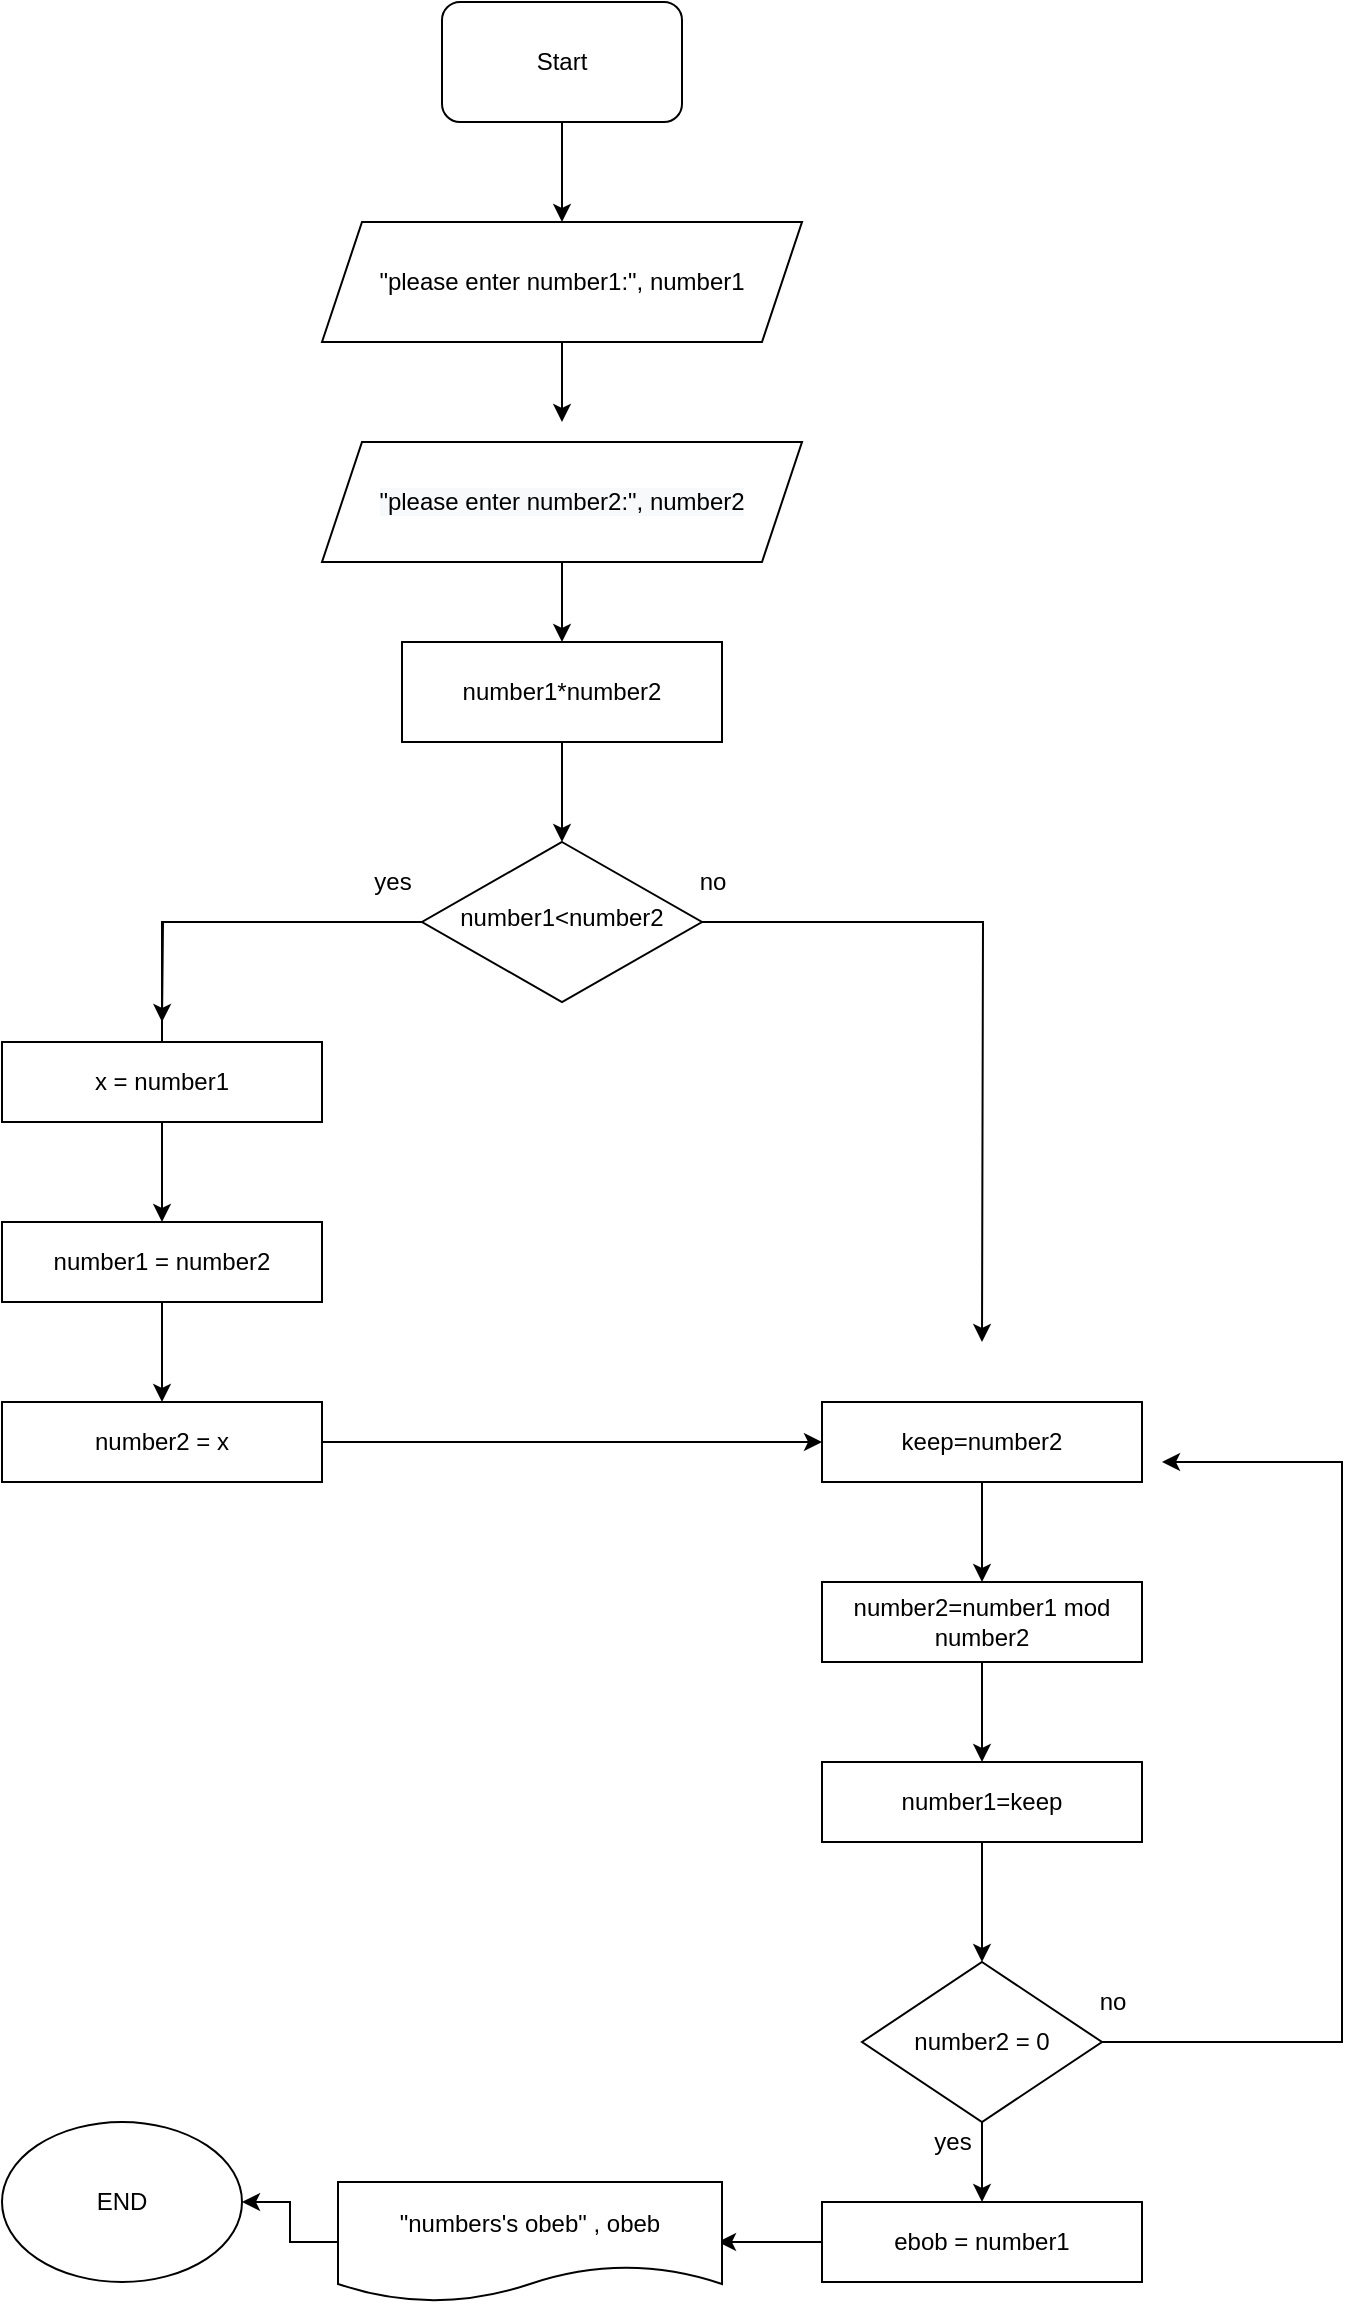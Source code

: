 <mxfile version="15.4.0" type="device" pages="2"><diagram id="C5RBs43oDa-KdzZeNtuy" name="Page-1"><mxGraphModel dx="2489" dy="2012" grid="1" gridSize="10" guides="1" tooltips="1" connect="1" arrows="1" fold="1" page="1" pageScale="1" pageWidth="827" pageHeight="1169" math="0" shadow="0"><root><mxCell id="WIyWlLk6GJQsqaUBKTNV-0"/><mxCell id="WIyWlLk6GJQsqaUBKTNV-1" parent="WIyWlLk6GJQsqaUBKTNV-0"/><mxCell id="L-hdS5SuUJB50ih67EHk-13" style="edgeStyle=orthogonalEdgeStyle;rounded=0;orthogonalLoop=1;jettySize=auto;html=1;exitX=0;exitY=0.5;exitDx=0;exitDy=0;" parent="WIyWlLk6GJQsqaUBKTNV-1" source="WIyWlLk6GJQsqaUBKTNV-6" edge="1"><mxGeometry relative="1" as="geometry"><mxPoint x="-668" y="-640" as="targetPoint"/></mxGeometry></mxCell><mxCell id="L-hdS5SuUJB50ih67EHk-19" style="edgeStyle=orthogonalEdgeStyle;rounded=0;orthogonalLoop=1;jettySize=auto;html=1;exitX=1;exitY=0.5;exitDx=0;exitDy=0;" parent="WIyWlLk6GJQsqaUBKTNV-1" source="WIyWlLk6GJQsqaUBKTNV-6" edge="1"><mxGeometry relative="1" as="geometry"><mxPoint x="-258" y="-480" as="targetPoint"/></mxGeometry></mxCell><mxCell id="WIyWlLk6GJQsqaUBKTNV-6" value="number1&amp;lt;number2" style="rhombus;whiteSpace=wrap;html=1;shadow=0;fontFamily=Helvetica;fontSize=12;align=center;strokeWidth=1;spacing=6;spacingTop=-4;" parent="WIyWlLk6GJQsqaUBKTNV-1" vertex="1"><mxGeometry x="-538" y="-730" width="140" height="80" as="geometry"/></mxCell><mxCell id="L-hdS5SuUJB50ih67EHk-49" style="edgeStyle=orthogonalEdgeStyle;rounded=0;orthogonalLoop=1;jettySize=auto;html=1;" parent="WIyWlLk6GJQsqaUBKTNV-1" source="L-hdS5SuUJB50ih67EHk-1" edge="1"><mxGeometry relative="1" as="geometry"><mxPoint x="-468" y="-940" as="targetPoint"/></mxGeometry></mxCell><mxCell id="L-hdS5SuUJB50ih67EHk-1" value="&quot;please enter number1:&quot;, number1" style="shape=parallelogram;perimeter=parallelogramPerimeter;whiteSpace=wrap;html=1;fixedSize=1;" parent="WIyWlLk6GJQsqaUBKTNV-1" vertex="1"><mxGeometry x="-588" y="-1040" width="240" height="60" as="geometry"/></mxCell><mxCell id="L-hdS5SuUJB50ih67EHk-50" style="edgeStyle=orthogonalEdgeStyle;rounded=0;orthogonalLoop=1;jettySize=auto;html=1;entryX=0.5;entryY=0;entryDx=0;entryDy=0;" parent="WIyWlLk6GJQsqaUBKTNV-1" source="L-hdS5SuUJB50ih67EHk-2" target="L-hdS5SuUJB50ih67EHk-3" edge="1"><mxGeometry relative="1" as="geometry"><mxPoint x="-468" y="-840" as="targetPoint"/></mxGeometry></mxCell><mxCell id="L-hdS5SuUJB50ih67EHk-2" value="&lt;span style=&quot;color: rgb(0 , 0 , 0) ; font-family: &amp;#34;helvetica&amp;#34; ; font-size: 12px ; font-style: normal ; font-weight: 400 ; letter-spacing: normal ; text-align: center ; text-indent: 0px ; text-transform: none ; word-spacing: 0px ; background-color: rgb(248 , 249 , 250) ; display: inline ; float: none&quot;&gt;&quot;please enter number2:&quot;, number2&lt;/span&gt;" style="shape=parallelogram;perimeter=parallelogramPerimeter;whiteSpace=wrap;html=1;fixedSize=1;" parent="WIyWlLk6GJQsqaUBKTNV-1" vertex="1"><mxGeometry x="-588" y="-930" width="240" height="60" as="geometry"/></mxCell><mxCell id="L-hdS5SuUJB50ih67EHk-51" style="edgeStyle=orthogonalEdgeStyle;rounded=0;orthogonalLoop=1;jettySize=auto;html=1;entryX=0.5;entryY=0;entryDx=0;entryDy=0;" parent="WIyWlLk6GJQsqaUBKTNV-1" source="L-hdS5SuUJB50ih67EHk-3" target="WIyWlLk6GJQsqaUBKTNV-6" edge="1"><mxGeometry relative="1" as="geometry"/></mxCell><mxCell id="L-hdS5SuUJB50ih67EHk-3" value="&lt;span&gt;number1*number2&lt;/span&gt;" style="rounded=0;whiteSpace=wrap;html=1;" parent="WIyWlLk6GJQsqaUBKTNV-1" vertex="1"><mxGeometry x="-548" y="-830" width="160" height="50" as="geometry"/></mxCell><mxCell id="L-hdS5SuUJB50ih67EHk-15" style="edgeStyle=orthogonalEdgeStyle;rounded=0;orthogonalLoop=1;jettySize=auto;html=1;exitX=0.5;exitY=1;exitDx=0;exitDy=0;entryX=0.5;entryY=0;entryDx=0;entryDy=0;" parent="WIyWlLk6GJQsqaUBKTNV-1" source="L-hdS5SuUJB50ih67EHk-5" target="L-hdS5SuUJB50ih67EHk-7" edge="1"><mxGeometry relative="1" as="geometry"/></mxCell><mxCell id="L-hdS5SuUJB50ih67EHk-5" value="x = number1" style="rounded=0;whiteSpace=wrap;html=1;" parent="WIyWlLk6GJQsqaUBKTNV-1" vertex="1"><mxGeometry x="-748" y="-630" width="160" height="40" as="geometry"/></mxCell><mxCell id="L-hdS5SuUJB50ih67EHk-6" value="" style="rounded=0;html=1;jettySize=auto;orthogonalLoop=1;fontSize=11;endArrow=none;endFill=0;endSize=8;strokeWidth=1;shadow=0;labelBackgroundColor=none;edgeStyle=orthogonalEdgeStyle;" parent="WIyWlLk6GJQsqaUBKTNV-1" source="WIyWlLk6GJQsqaUBKTNV-6" target="L-hdS5SuUJB50ih67EHk-5" edge="1"><mxGeometry y="20" relative="1" as="geometry"><mxPoint as="offset"/><mxPoint x="-438" y="-650" as="sourcePoint"/><mxPoint x="-428" y="-540" as="targetPoint"/></mxGeometry></mxCell><mxCell id="L-hdS5SuUJB50ih67EHk-16" style="edgeStyle=orthogonalEdgeStyle;rounded=0;orthogonalLoop=1;jettySize=auto;html=1;exitX=0.5;exitY=1;exitDx=0;exitDy=0;entryX=0.5;entryY=0;entryDx=0;entryDy=0;" parent="WIyWlLk6GJQsqaUBKTNV-1" source="L-hdS5SuUJB50ih67EHk-7" target="L-hdS5SuUJB50ih67EHk-8" edge="1"><mxGeometry relative="1" as="geometry"/></mxCell><mxCell id="L-hdS5SuUJB50ih67EHk-7" value="number1 = number2" style="rounded=0;whiteSpace=wrap;html=1;" parent="WIyWlLk6GJQsqaUBKTNV-1" vertex="1"><mxGeometry x="-748" y="-540" width="160" height="40" as="geometry"/></mxCell><mxCell id="L-hdS5SuUJB50ih67EHk-29" style="edgeStyle=orthogonalEdgeStyle;rounded=0;orthogonalLoop=1;jettySize=auto;html=1;exitX=1;exitY=0.5;exitDx=0;exitDy=0;entryX=0;entryY=0.5;entryDx=0;entryDy=0;" parent="WIyWlLk6GJQsqaUBKTNV-1" source="L-hdS5SuUJB50ih67EHk-8" target="L-hdS5SuUJB50ih67EHk-21" edge="1"><mxGeometry relative="1" as="geometry"/></mxCell><mxCell id="L-hdS5SuUJB50ih67EHk-8" value="number2 = x" style="rounded=0;whiteSpace=wrap;html=1;" parent="WIyWlLk6GJQsqaUBKTNV-1" vertex="1"><mxGeometry x="-748" y="-450" width="160" height="40" as="geometry"/></mxCell><mxCell id="L-hdS5SuUJB50ih67EHk-47" value="" style="edgeStyle=orthogonalEdgeStyle;rounded=0;orthogonalLoop=1;jettySize=auto;html=1;" parent="WIyWlLk6GJQsqaUBKTNV-1" edge="1"><mxGeometry relative="1" as="geometry"><mxPoint x="-468" y="-1040" as="targetPoint"/><mxPoint x="-468" y="-1090" as="sourcePoint"/></mxGeometry></mxCell><mxCell id="L-hdS5SuUJB50ih67EHk-17" value="yes" style="text;html=1;align=center;verticalAlign=middle;resizable=0;points=[];autosize=1;strokeColor=none;fillColor=none;" parent="WIyWlLk6GJQsqaUBKTNV-1" vertex="1"><mxGeometry x="-568" y="-720" width="30" height="20" as="geometry"/></mxCell><mxCell id="L-hdS5SuUJB50ih67EHk-20" style="edgeStyle=orthogonalEdgeStyle;rounded=0;orthogonalLoop=1;jettySize=auto;html=1;exitX=0.5;exitY=1;exitDx=0;exitDy=0;entryX=0.5;entryY=0;entryDx=0;entryDy=0;" parent="WIyWlLk6GJQsqaUBKTNV-1" source="L-hdS5SuUJB50ih67EHk-21" target="L-hdS5SuUJB50ih67EHk-23" edge="1"><mxGeometry relative="1" as="geometry"/></mxCell><mxCell id="L-hdS5SuUJB50ih67EHk-21" value="keep=number2" style="rounded=0;whiteSpace=wrap;html=1;" parent="WIyWlLk6GJQsqaUBKTNV-1" vertex="1"><mxGeometry x="-338" y="-450" width="160" height="40" as="geometry"/></mxCell><mxCell id="L-hdS5SuUJB50ih67EHk-22" style="edgeStyle=orthogonalEdgeStyle;rounded=0;orthogonalLoop=1;jettySize=auto;html=1;exitX=0.5;exitY=1;exitDx=0;exitDy=0;entryX=0.5;entryY=0;entryDx=0;entryDy=0;" parent="WIyWlLk6GJQsqaUBKTNV-1" source="L-hdS5SuUJB50ih67EHk-23" target="L-hdS5SuUJB50ih67EHk-24" edge="1"><mxGeometry relative="1" as="geometry"/></mxCell><mxCell id="L-hdS5SuUJB50ih67EHk-23" value="number2=number1 mod number2" style="rounded=0;whiteSpace=wrap;html=1;" parent="WIyWlLk6GJQsqaUBKTNV-1" vertex="1"><mxGeometry x="-338" y="-360" width="160" height="40" as="geometry"/></mxCell><mxCell id="L-hdS5SuUJB50ih67EHk-31" style="edgeStyle=orthogonalEdgeStyle;rounded=0;orthogonalLoop=1;jettySize=auto;html=1;exitX=0.5;exitY=1;exitDx=0;exitDy=0;" parent="WIyWlLk6GJQsqaUBKTNV-1" source="L-hdS5SuUJB50ih67EHk-24" target="L-hdS5SuUJB50ih67EHk-30" edge="1"><mxGeometry relative="1" as="geometry"/></mxCell><mxCell id="L-hdS5SuUJB50ih67EHk-24" value="number1=keep" style="rounded=0;whiteSpace=wrap;html=1;" parent="WIyWlLk6GJQsqaUBKTNV-1" vertex="1"><mxGeometry x="-338" y="-270" width="160" height="40" as="geometry"/></mxCell><mxCell id="L-hdS5SuUJB50ih67EHk-25" value="no" style="text;html=1;align=center;verticalAlign=middle;resizable=0;points=[];autosize=1;strokeColor=none;fillColor=none;" parent="WIyWlLk6GJQsqaUBKTNV-1" vertex="1"><mxGeometry x="-408" y="-720" width="30" height="20" as="geometry"/></mxCell><mxCell id="L-hdS5SuUJB50ih67EHk-34" style="edgeStyle=orthogonalEdgeStyle;rounded=0;orthogonalLoop=1;jettySize=auto;html=1;exitX=0.5;exitY=1;exitDx=0;exitDy=0;" parent="WIyWlLk6GJQsqaUBKTNV-1" source="L-hdS5SuUJB50ih67EHk-30" edge="1"><mxGeometry relative="1" as="geometry"><mxPoint x="-258" y="-50" as="targetPoint"/></mxGeometry></mxCell><mxCell id="L-hdS5SuUJB50ih67EHk-42" style="edgeStyle=orthogonalEdgeStyle;rounded=0;orthogonalLoop=1;jettySize=auto;html=1;exitX=1;exitY=0.5;exitDx=0;exitDy=0;" parent="WIyWlLk6GJQsqaUBKTNV-1" source="L-hdS5SuUJB50ih67EHk-30" edge="1"><mxGeometry relative="1" as="geometry"><mxPoint x="-168" y="-420" as="targetPoint"/><Array as="points"><mxPoint x="-78" y="-130"/><mxPoint x="-78" y="-420"/></Array></mxGeometry></mxCell><mxCell id="L-hdS5SuUJB50ih67EHk-30" value="number2 = 0" style="rhombus;whiteSpace=wrap;html=1;" parent="WIyWlLk6GJQsqaUBKTNV-1" vertex="1"><mxGeometry x="-318" y="-170" width="120" height="80" as="geometry"/></mxCell><mxCell id="L-hdS5SuUJB50ih67EHk-35" value="yes" style="text;html=1;align=center;verticalAlign=middle;resizable=0;points=[];autosize=1;strokeColor=none;fillColor=none;" parent="WIyWlLk6GJQsqaUBKTNV-1" vertex="1"><mxGeometry x="-288" y="-90" width="30" height="20" as="geometry"/></mxCell><mxCell id="AmhZNUoyjbA4nNnCMhTT-0" style="edgeStyle=orthogonalEdgeStyle;rounded=0;orthogonalLoop=1;jettySize=auto;html=1;exitX=0;exitY=0.5;exitDx=0;exitDy=0;" edge="1" parent="WIyWlLk6GJQsqaUBKTNV-1" source="L-hdS5SuUJB50ih67EHk-37"><mxGeometry relative="1" as="geometry"><mxPoint x="-390" y="-30" as="targetPoint"/></mxGeometry></mxCell><mxCell id="L-hdS5SuUJB50ih67EHk-37" value="ebob = number1" style="rounded=0;whiteSpace=wrap;html=1;" parent="WIyWlLk6GJQsqaUBKTNV-1" vertex="1"><mxGeometry x="-338" y="-50" width="160" height="40" as="geometry"/></mxCell><mxCell id="L-hdS5SuUJB50ih67EHk-43" value="no" style="text;html=1;align=center;verticalAlign=middle;resizable=0;points=[];autosize=1;strokeColor=none;fillColor=none;" parent="WIyWlLk6GJQsqaUBKTNV-1" vertex="1"><mxGeometry x="-208" y="-160" width="30" height="20" as="geometry"/></mxCell><mxCell id="L-hdS5SuUJB50ih67EHk-46" value="END" style="ellipse;whiteSpace=wrap;html=1;" parent="WIyWlLk6GJQsqaUBKTNV-1" vertex="1"><mxGeometry x="-748" y="-90" width="120" height="80" as="geometry"/></mxCell><mxCell id="AmhZNUoyjbA4nNnCMhTT-2" value="" style="edgeStyle=orthogonalEdgeStyle;rounded=0;orthogonalLoop=1;jettySize=auto;html=1;" edge="1" parent="WIyWlLk6GJQsqaUBKTNV-1" source="VO3Dx8Bd9u5h1MEmidWd-0" target="L-hdS5SuUJB50ih67EHk-46"><mxGeometry relative="1" as="geometry"/></mxCell><mxCell id="VO3Dx8Bd9u5h1MEmidWd-0" value="&lt;span&gt;&quot;numbers's obeb&quot; , obeb&lt;/span&gt;" style="shape=document;whiteSpace=wrap;html=1;boundedLbl=1;" parent="WIyWlLk6GJQsqaUBKTNV-1" vertex="1"><mxGeometry x="-580" y="-60" width="192" height="60" as="geometry"/></mxCell><mxCell id="RMoLjITncTOIHp04v6Hf-0" value="&lt;span&gt;Start&lt;/span&gt;" style="rounded=1;whiteSpace=wrap;html=1;" parent="WIyWlLk6GJQsqaUBKTNV-1" vertex="1"><mxGeometry x="-528" y="-1150" width="120" height="60" as="geometry"/></mxCell></root></mxGraphModel></diagram><diagram id="aMIDmLZRxBNBNT3WHi8Z" name="Page-2"><mxGraphModel dx="1590" dy="816" grid="1" gridSize="10" guides="1" tooltips="1" connect="1" arrows="1" fold="1" page="1" pageScale="1" pageWidth="850" pageHeight="1100" math="0" shadow="0"><root><mxCell id="RgKCIyulZU-raN7xHGWQ-0"/><mxCell id="RgKCIyulZU-raN7xHGWQ-1" parent="RgKCIyulZU-raN7xHGWQ-0"/></root></mxGraphModel></diagram></mxfile>